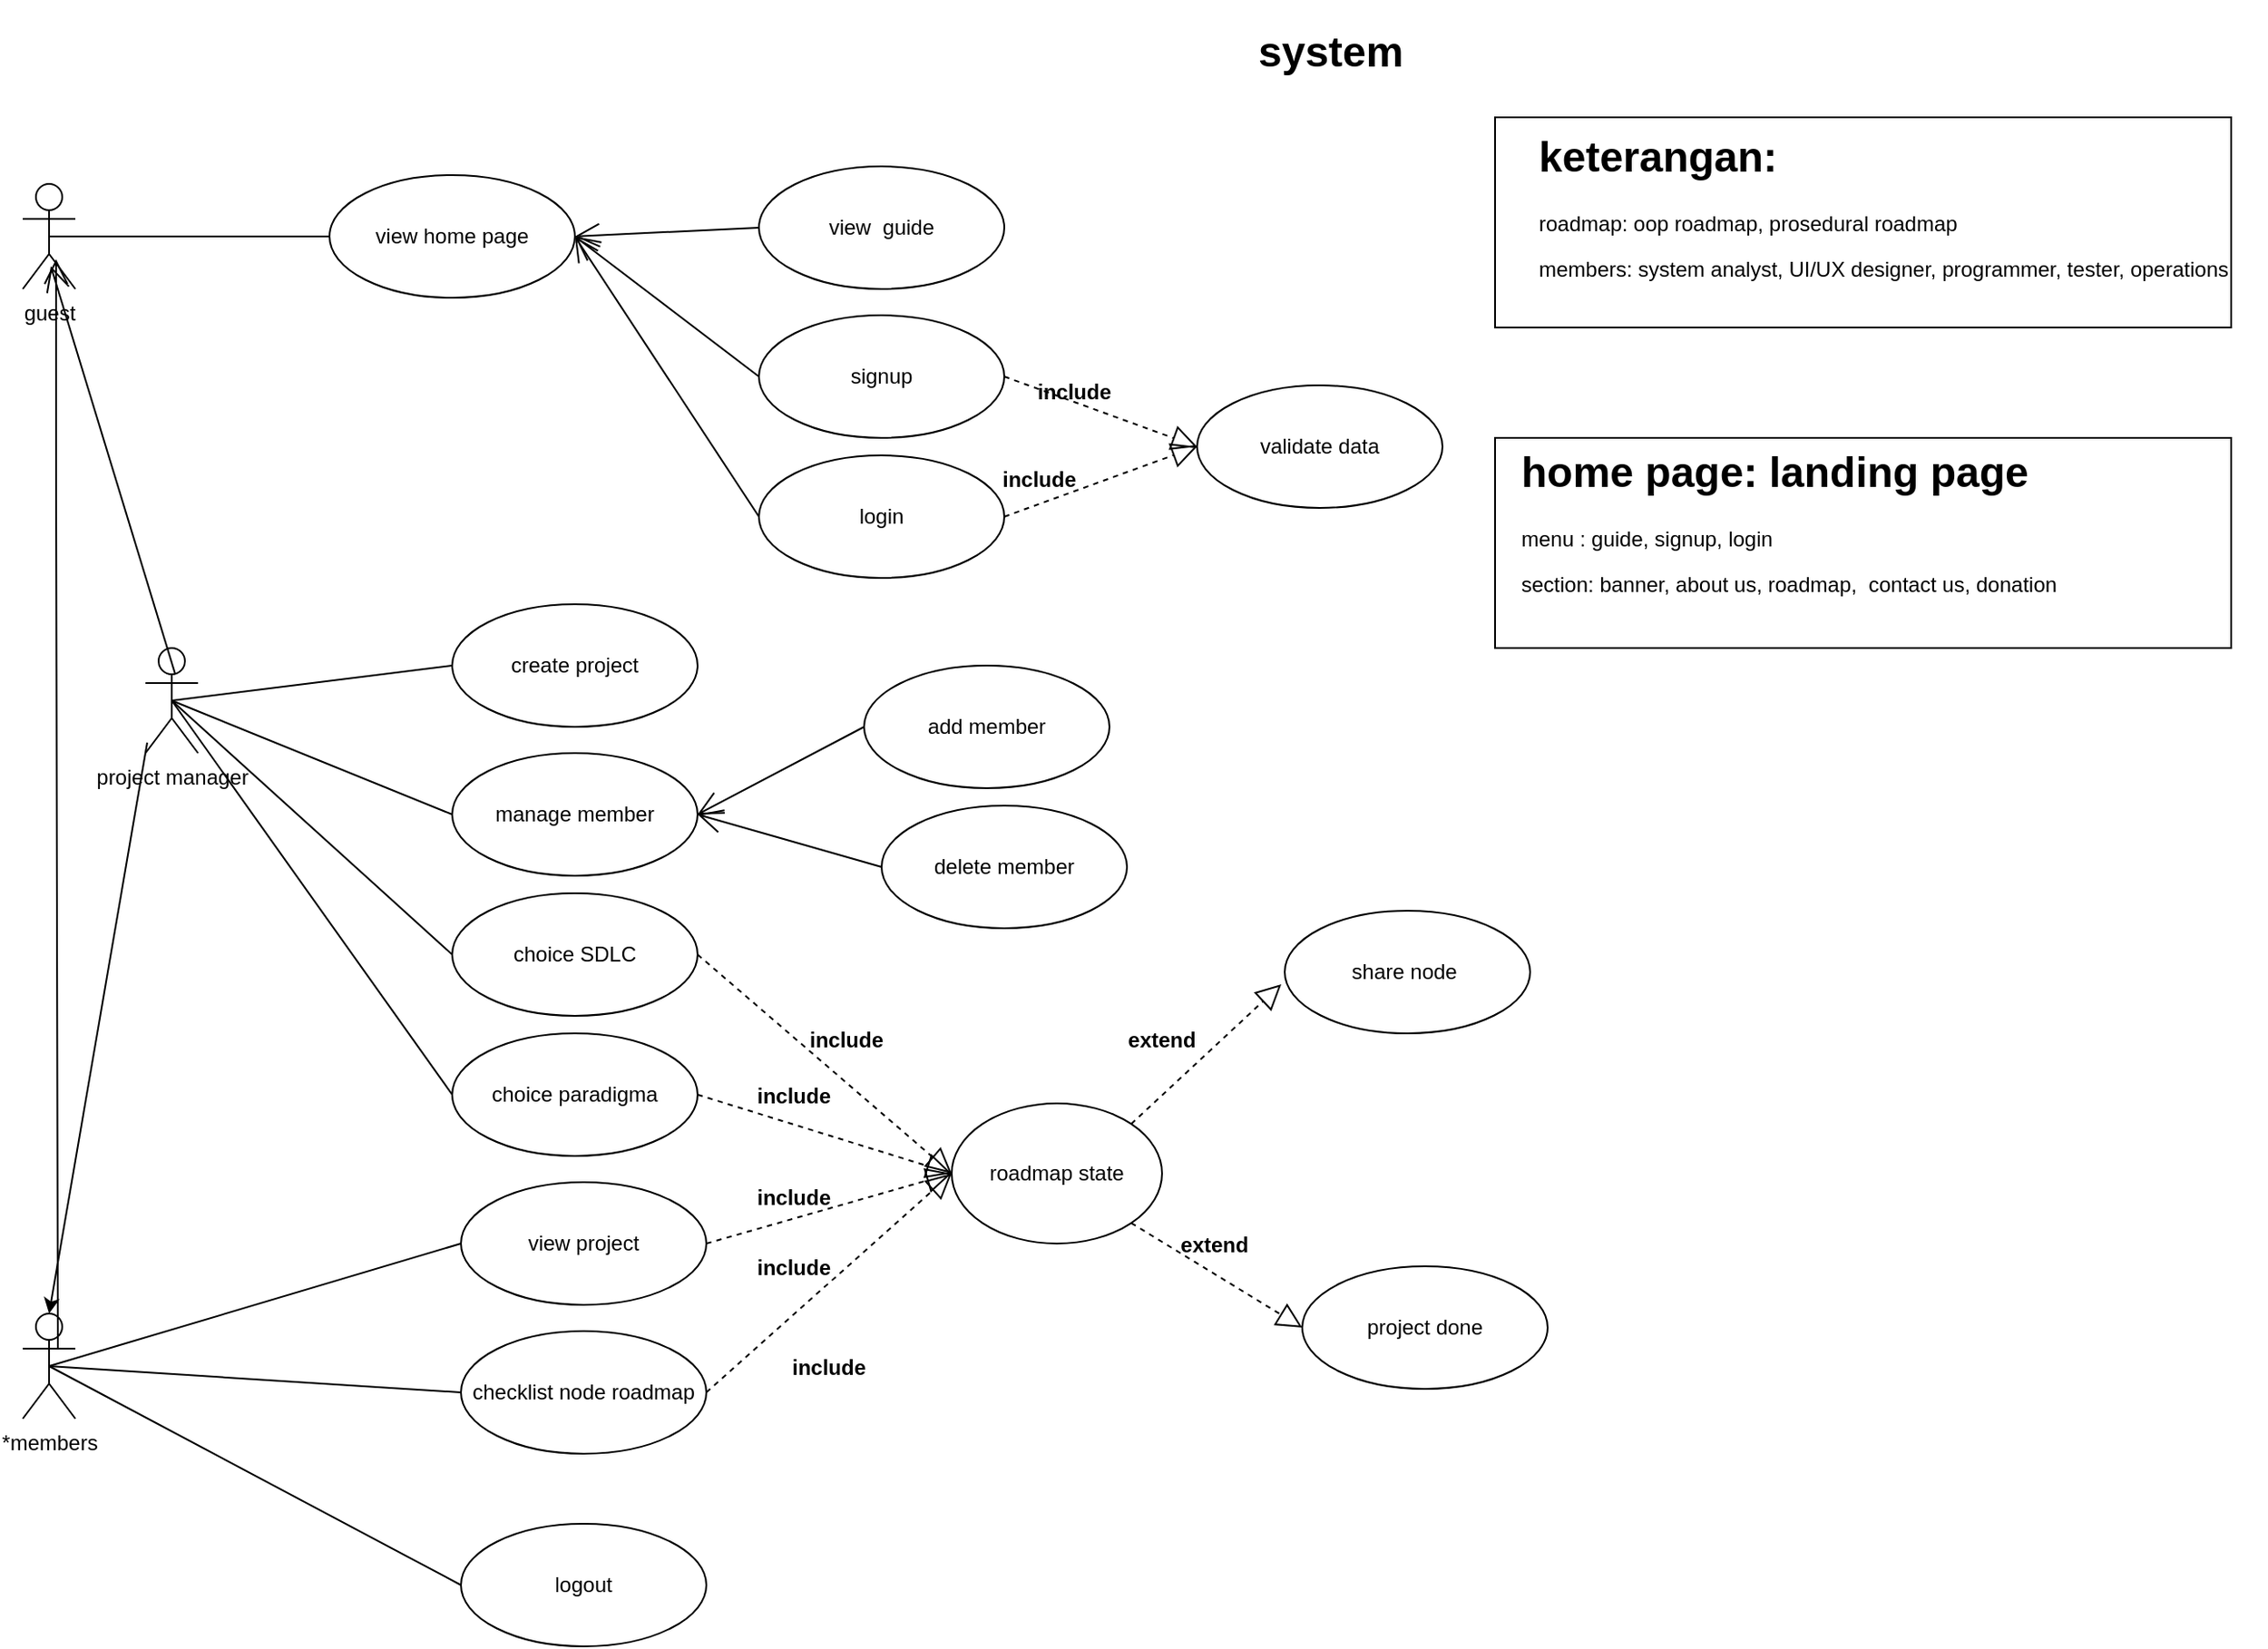 <mxfile version="20.2.3" type="device"><diagram id="z7BNlW5JvSc-ej2u69dj" name="Page-1"><mxGraphModel dx="806" dy="1558" grid="1" gridSize="10" guides="1" tooltips="1" connect="1" arrows="1" fold="1" page="1" pageScale="1" pageWidth="850" pageHeight="1100" math="0" shadow="0"><root><mxCell id="0"/><mxCell id="1" parent="0"/><mxCell id="Lm51XFMzD9RoUdLrik02-18" value="guest" style="shape=umlActor;verticalLabelPosition=bottom;verticalAlign=top;html=1;" parent="1" vertex="1"><mxGeometry x="110" y="95" width="30" height="60" as="geometry"/></mxCell><mxCell id="Lm51XFMzD9RoUdLrik02-19" value="project manager" style="shape=umlActor;verticalLabelPosition=bottom;verticalAlign=top;html=1;" parent="1" vertex="1"><mxGeometry x="180" y="360" width="30" height="60" as="geometry"/></mxCell><mxCell id="Lm51XFMzD9RoUdLrik02-20" value="*members" style="shape=umlActor;verticalLabelPosition=bottom;verticalAlign=top;html=1;" parent="1" vertex="1"><mxGeometry x="110" y="740" width="30" height="60" as="geometry"/></mxCell><mxCell id="Lm51XFMzD9RoUdLrik02-21" value="signup" style="ellipse;whiteSpace=wrap;html=1;" parent="1" vertex="1"><mxGeometry x="530" y="170" width="140" height="70" as="geometry"/></mxCell><mxCell id="Lm51XFMzD9RoUdLrik02-23" value="view&amp;nbsp; guide" style="ellipse;whiteSpace=wrap;html=1;" parent="1" vertex="1"><mxGeometry x="530" y="85" width="140" height="70" as="geometry"/></mxCell><mxCell id="Lm51XFMzD9RoUdLrik02-24" value="" style="endArrow=open;endFill=1;endSize=12;html=1;rounded=0;exitX=0.567;exitY=0.25;exitDx=0;exitDy=0;exitPerimeter=0;entryX=0.533;entryY=0.783;entryDx=0;entryDy=0;entryPerimeter=0;" parent="1" source="Lm51XFMzD9RoUdLrik02-19" target="Lm51XFMzD9RoUdLrik02-18" edge="1"><mxGeometry width="160" relative="1" as="geometry"><mxPoint x="50" y="240" as="sourcePoint"/><mxPoint x="130" y="130" as="targetPoint"/></mxGeometry></mxCell><mxCell id="Lm51XFMzD9RoUdLrik02-26" value="" style="endArrow=open;endFill=1;endSize=12;html=1;rounded=0;entryX=0.633;entryY=0.717;entryDx=0;entryDy=0;entryPerimeter=0;exitX=0.667;exitY=0.333;exitDx=0;exitDy=0;exitPerimeter=0;" parent="1" source="Lm51XFMzD9RoUdLrik02-20" target="Lm51XFMzD9RoUdLrik02-18" edge="1"><mxGeometry width="160" relative="1" as="geometry"><mxPoint x="40" y="340" as="sourcePoint"/><mxPoint x="200" y="340" as="targetPoint"/><Array as="points"><mxPoint x="129" y="260"/><mxPoint x="129" y="250"/></Array></mxGeometry></mxCell><mxCell id="Lm51XFMzD9RoUdLrik02-28" value="choice SDLC" style="ellipse;whiteSpace=wrap;html=1;" parent="1" vertex="1"><mxGeometry x="355" y="500" width="140" height="70" as="geometry"/></mxCell><mxCell id="Lm51XFMzD9RoUdLrik02-29" value="choice paradigma" style="ellipse;whiteSpace=wrap;html=1;" parent="1" vertex="1"><mxGeometry x="355" y="580" width="140" height="70" as="geometry"/></mxCell><mxCell id="Lm51XFMzD9RoUdLrik02-30" value="create project" style="ellipse;whiteSpace=wrap;html=1;" parent="1" vertex="1"><mxGeometry x="355" y="335" width="140" height="70" as="geometry"/></mxCell><mxCell id="Lm51XFMzD9RoUdLrik02-33" value="checklist node roadmap" style="ellipse;whiteSpace=wrap;html=1;" parent="1" vertex="1"><mxGeometry x="360" y="750" width="140" height="70" as="geometry"/></mxCell><mxCell id="Lm51XFMzD9RoUdLrik02-34" value="view project" style="ellipse;whiteSpace=wrap;html=1;" parent="1" vertex="1"><mxGeometry x="360" y="665" width="140" height="70" as="geometry"/></mxCell><mxCell id="Lm51XFMzD9RoUdLrik02-35" value="add member" style="ellipse;whiteSpace=wrap;html=1;" parent="1" vertex="1"><mxGeometry x="590" y="370" width="140" height="70" as="geometry"/></mxCell><mxCell id="TRB8drI972OLCDMxaUlE-3" value="" style="endArrow=none;html=1;rounded=0;entryX=0;entryY=0.5;entryDx=0;entryDy=0;exitX=0.5;exitY=0.5;exitDx=0;exitDy=0;exitPerimeter=0;" parent="1" source="Lm51XFMzD9RoUdLrik02-18" target="khQhdC-jpK7tD45qYIYT-1" edge="1"><mxGeometry width="50" height="50" relative="1" as="geometry"><mxPoint x="450" y="70" as="sourcePoint"/><mxPoint x="250" y="60" as="targetPoint"/></mxGeometry></mxCell><mxCell id="TRB8drI972OLCDMxaUlE-7" value="login" style="ellipse;whiteSpace=wrap;html=1;" parent="1" vertex="1"><mxGeometry x="530" y="250" width="140" height="70" as="geometry"/></mxCell><mxCell id="TRB8drI972OLCDMxaUlE-8" value="" style="endArrow=none;html=1;rounded=0;exitX=0.5;exitY=0.5;exitDx=0;exitDy=0;exitPerimeter=0;entryX=0;entryY=0.5;entryDx=0;entryDy=0;" parent="1" source="Lm51XFMzD9RoUdLrik02-19" target="Lm51XFMzD9RoUdLrik02-30" edge="1"><mxGeometry width="50" height="50" relative="1" as="geometry"><mxPoint x="200" y="520" as="sourcePoint"/><mxPoint x="250" y="470" as="targetPoint"/></mxGeometry></mxCell><mxCell id="TRB8drI972OLCDMxaUlE-9" value="" style="endArrow=none;html=1;rounded=0;exitX=0.5;exitY=0.5;exitDx=0;exitDy=0;exitPerimeter=0;entryX=0;entryY=0.5;entryDx=0;entryDy=0;" parent="1" source="Lm51XFMzD9RoUdLrik02-20" target="Lm51XFMzD9RoUdLrik02-34" edge="1"><mxGeometry width="50" height="50" relative="1" as="geometry"><mxPoint x="390" y="550" as="sourcePoint"/><mxPoint x="440" y="500" as="targetPoint"/></mxGeometry></mxCell><mxCell id="TRB8drI972OLCDMxaUlE-12" value="" style="endArrow=none;html=1;rounded=0;exitX=0.5;exitY=0.5;exitDx=0;exitDy=0;exitPerimeter=0;entryX=0;entryY=0.5;entryDx=0;entryDy=0;" parent="1" source="Lm51XFMzD9RoUdLrik02-19" target="Lm51XFMzD9RoUdLrik02-29" edge="1"><mxGeometry width="50" height="50" relative="1" as="geometry"><mxPoint x="390" y="380" as="sourcePoint"/><mxPoint x="440" y="330" as="targetPoint"/></mxGeometry></mxCell><mxCell id="TRB8drI972OLCDMxaUlE-13" value="" style="endArrow=none;html=1;rounded=0;exitX=0.5;exitY=0.5;exitDx=0;exitDy=0;exitPerimeter=0;entryX=0;entryY=0.5;entryDx=0;entryDy=0;" parent="1" source="Lm51XFMzD9RoUdLrik02-19" target="Lm51XFMzD9RoUdLrik02-28" edge="1"><mxGeometry width="50" height="50" relative="1" as="geometry"><mxPoint x="390" y="500" as="sourcePoint"/><mxPoint x="440" y="450" as="targetPoint"/></mxGeometry></mxCell><mxCell id="TRB8drI972OLCDMxaUlE-15" value="" style="endArrow=none;html=1;rounded=0;exitX=0.5;exitY=0.5;exitDx=0;exitDy=0;exitPerimeter=0;entryX=0;entryY=0.5;entryDx=0;entryDy=0;" parent="1" source="Lm51XFMzD9RoUdLrik02-20" target="Lm51XFMzD9RoUdLrik02-33" edge="1"><mxGeometry width="50" height="50" relative="1" as="geometry"><mxPoint x="390" y="590" as="sourcePoint"/><mxPoint x="440" y="540" as="targetPoint"/></mxGeometry></mxCell><mxCell id="TRB8drI972OLCDMxaUlE-16" value="roadmap state" style="ellipse;whiteSpace=wrap;html=1;" parent="1" vertex="1"><mxGeometry x="640" y="620" width="120" height="80" as="geometry"/></mxCell><mxCell id="GfNP6ASTXMPOL6ON-5CL-1" value="" style="endArrow=classic;html=1;rounded=0;exitX=0.033;exitY=0.9;exitDx=0;exitDy=0;exitPerimeter=0;entryX=0.5;entryY=0;entryDx=0;entryDy=0;entryPerimeter=0;" parent="1" source="Lm51XFMzD9RoUdLrik02-19" target="Lm51XFMzD9RoUdLrik02-20" edge="1"><mxGeometry width="50" height="50" relative="1" as="geometry"><mxPoint x="390" y="640" as="sourcePoint"/><mxPoint x="440" y="590" as="targetPoint"/></mxGeometry></mxCell><mxCell id="GfNP6ASTXMPOL6ON-5CL-2" value="" style="endArrow=block;dashed=1;endFill=0;endSize=12;html=1;rounded=0;exitX=1;exitY=0.5;exitDx=0;exitDy=0;entryX=0;entryY=0.5;entryDx=0;entryDy=0;" parent="1" source="Lm51XFMzD9RoUdLrik02-29" target="TRB8drI972OLCDMxaUlE-16" edge="1"><mxGeometry width="160" relative="1" as="geometry"><mxPoint x="510" y="550" as="sourcePoint"/><mxPoint x="590" y="640" as="targetPoint"/></mxGeometry></mxCell><mxCell id="GfNP6ASTXMPOL6ON-5CL-4" value="" style="endArrow=block;dashed=1;endFill=0;endSize=12;html=1;rounded=0;exitX=1;exitY=0.5;exitDx=0;exitDy=0;entryX=0;entryY=0.5;entryDx=0;entryDy=0;" parent="1" source="Lm51XFMzD9RoUdLrik02-28" target="TRB8drI972OLCDMxaUlE-16" edge="1"><mxGeometry width="160" relative="1" as="geometry"><mxPoint x="330" y="620" as="sourcePoint"/><mxPoint x="490" y="620" as="targetPoint"/></mxGeometry></mxCell><mxCell id="GfNP6ASTXMPOL6ON-5CL-5" value="" style="endArrow=block;dashed=1;endFill=0;endSize=12;html=1;rounded=0;exitX=1;exitY=0.5;exitDx=0;exitDy=0;" parent="1" source="Lm51XFMzD9RoUdLrik02-34" edge="1"><mxGeometry width="160" relative="1" as="geometry"><mxPoint x="330" y="620" as="sourcePoint"/><mxPoint x="640" y="660" as="targetPoint"/></mxGeometry></mxCell><mxCell id="GfNP6ASTXMPOL6ON-5CL-6" value="" style="endArrow=block;dashed=1;endFill=0;endSize=12;html=1;rounded=0;entryX=0;entryY=0.5;entryDx=0;entryDy=0;exitX=1;exitY=0.5;exitDx=0;exitDy=0;" parent="1" source="Lm51XFMzD9RoUdLrik02-33" target="TRB8drI972OLCDMxaUlE-16" edge="1"><mxGeometry width="160" relative="1" as="geometry"><mxPoint x="330" y="620" as="sourcePoint"/><mxPoint x="490" y="620" as="targetPoint"/></mxGeometry></mxCell><mxCell id="GfNP6ASTXMPOL6ON-5CL-7" value="logout" style="ellipse;whiteSpace=wrap;html=1;" parent="1" vertex="1"><mxGeometry x="360" y="860" width="140" height="70" as="geometry"/></mxCell><mxCell id="GfNP6ASTXMPOL6ON-5CL-9" value="" style="endArrow=none;html=1;rounded=0;exitX=0.5;exitY=0.5;exitDx=0;exitDy=0;exitPerimeter=0;entryX=0;entryY=0.5;entryDx=0;entryDy=0;" parent="1" source="Lm51XFMzD9RoUdLrik02-20" target="GfNP6ASTXMPOL6ON-5CL-7" edge="1"><mxGeometry width="50" height="50" relative="1" as="geometry"><mxPoint x="390" y="800" as="sourcePoint"/><mxPoint x="440" y="750" as="targetPoint"/></mxGeometry></mxCell><mxCell id="GfNP6ASTXMPOL6ON-5CL-10" value="share node&amp;nbsp;" style="ellipse;whiteSpace=wrap;html=1;" parent="1" vertex="1"><mxGeometry x="830" y="510" width="140" height="70" as="geometry"/></mxCell><mxCell id="GfNP6ASTXMPOL6ON-5CL-11" value="include" style="text;align=center;fontStyle=1;verticalAlign=middle;spacingLeft=3;spacingRight=3;strokeColor=none;rotatable=0;points=[[0,0.5],[1,0.5]];portConstraint=eastwest;" parent="1" vertex="1"><mxGeometry x="540" y="570" width="80" height="26" as="geometry"/></mxCell><mxCell id="GfNP6ASTXMPOL6ON-5CL-12" value="include" style="text;align=center;fontStyle=1;verticalAlign=middle;spacingLeft=3;spacingRight=3;strokeColor=none;rotatable=0;points=[[0,0.5],[1,0.5]];portConstraint=eastwest;" parent="1" vertex="1"><mxGeometry x="510" y="602" width="80" height="26" as="geometry"/></mxCell><mxCell id="GfNP6ASTXMPOL6ON-5CL-13" value="include" style="text;align=center;fontStyle=1;verticalAlign=middle;spacingLeft=3;spacingRight=3;strokeColor=none;rotatable=0;points=[[0,0.5],[1,0.5]];portConstraint=eastwest;" parent="1" vertex="1"><mxGeometry x="510" y="660" width="80" height="26" as="geometry"/></mxCell><mxCell id="GfNP6ASTXMPOL6ON-5CL-14" value="include" style="text;align=center;fontStyle=1;verticalAlign=middle;spacingLeft=3;spacingRight=3;strokeColor=none;rotatable=0;points=[[0,0.5],[1,0.5]];portConstraint=eastwest;" parent="1" vertex="1"><mxGeometry x="510" y="700" width="80" height="26" as="geometry"/></mxCell><mxCell id="GfNP6ASTXMPOL6ON-5CL-16" value="" style="endArrow=block;dashed=1;endFill=0;endSize=12;html=1;rounded=0;exitX=1;exitY=0;exitDx=0;exitDy=0;entryX=-0.014;entryY=0.6;entryDx=0;entryDy=0;entryPerimeter=0;" parent="1" source="TRB8drI972OLCDMxaUlE-16" target="GfNP6ASTXMPOL6ON-5CL-10" edge="1"><mxGeometry width="160" relative="1" as="geometry"><mxPoint x="360" y="780" as="sourcePoint"/><mxPoint x="800" y="650" as="targetPoint"/></mxGeometry></mxCell><mxCell id="GfNP6ASTXMPOL6ON-5CL-17" value="include" style="text;align=center;fontStyle=1;verticalAlign=middle;spacingLeft=3;spacingRight=3;strokeColor=none;rotatable=0;points=[[0,0.5],[1,0.5]];portConstraint=eastwest;" parent="1" vertex="1"><mxGeometry x="530" y="757" width="80" height="26" as="geometry"/></mxCell><mxCell id="GfNP6ASTXMPOL6ON-5CL-18" value="extend" style="text;align=center;fontStyle=1;verticalAlign=middle;spacingLeft=3;spacingRight=3;strokeColor=none;rotatable=0;points=[[0,0.5],[1,0.5]];portConstraint=eastwest;" parent="1" vertex="1"><mxGeometry x="720" y="570" width="80" height="26" as="geometry"/></mxCell><mxCell id="GfNP6ASTXMPOL6ON-5CL-19" value="project done" style="ellipse;whiteSpace=wrap;html=1;" parent="1" vertex="1"><mxGeometry x="840" y="713" width="140" height="70" as="geometry"/></mxCell><mxCell id="GfNP6ASTXMPOL6ON-5CL-20" value="" style="endArrow=block;dashed=1;endFill=0;endSize=12;html=1;rounded=0;exitX=1;exitY=1;exitDx=0;exitDy=0;entryX=0;entryY=0.5;entryDx=0;entryDy=0;" parent="1" source="TRB8drI972OLCDMxaUlE-16" target="GfNP6ASTXMPOL6ON-5CL-19" edge="1"><mxGeometry width="160" relative="1" as="geometry"><mxPoint x="680" y="640" as="sourcePoint"/><mxPoint x="840" y="640" as="targetPoint"/></mxGeometry></mxCell><mxCell id="GfNP6ASTXMPOL6ON-5CL-21" value="extend" style="text;align=center;fontStyle=1;verticalAlign=middle;spacingLeft=3;spacingRight=3;strokeColor=none;rotatable=0;points=[[0,0.5],[1,0.5]];portConstraint=eastwest;" parent="1" vertex="1"><mxGeometry x="750" y="687" width="80" height="26" as="geometry"/></mxCell><mxCell id="GfNP6ASTXMPOL6ON-5CL-24" value="" style="rounded=0;whiteSpace=wrap;html=1;" parent="1" vertex="1"><mxGeometry x="950" y="57" width="420" height="120" as="geometry"/></mxCell><mxCell id="GfNP6ASTXMPOL6ON-5CL-25" value="&lt;h1&gt;keterangan:&lt;/h1&gt;&lt;p&gt;roadmap: oop roadmap, prosedural roadmap&lt;/p&gt;&lt;p&gt;members: system analyst, UI/UX designer, programmer, tester, operations&lt;/p&gt;" style="text;html=1;strokeColor=none;fillColor=none;spacing=5;spacingTop=-20;whiteSpace=wrap;overflow=hidden;rounded=0;" parent="1" vertex="1"><mxGeometry x="970" y="60" width="420" height="120" as="geometry"/></mxCell><mxCell id="khQhdC-jpK7tD45qYIYT-1" value="view home page" style="ellipse;whiteSpace=wrap;html=1;" parent="1" vertex="1"><mxGeometry x="285" y="90" width="140" height="70" as="geometry"/></mxCell><mxCell id="khQhdC-jpK7tD45qYIYT-3" value="" style="endArrow=open;endFill=1;endSize=12;html=1;rounded=0;entryX=1;entryY=0.5;entryDx=0;entryDy=0;exitX=0;exitY=0.5;exitDx=0;exitDy=0;" parent="1" source="Lm51XFMzD9RoUdLrik02-23" target="khQhdC-jpK7tD45qYIYT-1" edge="1"><mxGeometry width="160" relative="1" as="geometry"><mxPoint x="500" y="160" as="sourcePoint"/><mxPoint x="660" y="160" as="targetPoint"/></mxGeometry></mxCell><mxCell id="khQhdC-jpK7tD45qYIYT-4" value="" style="endArrow=open;endFill=1;endSize=12;html=1;rounded=0;entryX=1;entryY=0.5;entryDx=0;entryDy=0;exitX=0;exitY=0.5;exitDx=0;exitDy=0;" parent="1" source="Lm51XFMzD9RoUdLrik02-21" target="khQhdC-jpK7tD45qYIYT-1" edge="1"><mxGeometry width="160" relative="1" as="geometry"><mxPoint x="400" y="260" as="sourcePoint"/><mxPoint x="560" y="260" as="targetPoint"/></mxGeometry></mxCell><mxCell id="khQhdC-jpK7tD45qYIYT-5" value="" style="endArrow=open;endFill=1;endSize=12;html=1;rounded=0;entryX=1;entryY=0.5;entryDx=0;entryDy=0;exitX=0;exitY=0.5;exitDx=0;exitDy=0;" parent="1" source="TRB8drI972OLCDMxaUlE-7" target="khQhdC-jpK7tD45qYIYT-1" edge="1"><mxGeometry width="160" relative="1" as="geometry"><mxPoint x="500" y="160" as="sourcePoint"/><mxPoint x="410" y="190" as="targetPoint"/></mxGeometry></mxCell><mxCell id="khQhdC-jpK7tD45qYIYT-7" value="" style="endArrow=block;dashed=1;endFill=0;endSize=12;html=1;rounded=0;entryX=0;entryY=0.5;entryDx=0;entryDy=0;exitX=1;exitY=0.5;exitDx=0;exitDy=0;" parent="1" source="TRB8drI972OLCDMxaUlE-7" target="UKlCHN4l5t7sa79_3mJi-5" edge="1"><mxGeometry width="160" relative="1" as="geometry"><mxPoint x="610" y="160" as="sourcePoint"/><mxPoint x="770" y="259" as="targetPoint"/></mxGeometry></mxCell><mxCell id="khQhdC-jpK7tD45qYIYT-10" value="" style="rounded=0;whiteSpace=wrap;html=1;" parent="1" vertex="1"><mxGeometry x="950" y="240" width="420" height="120" as="geometry"/></mxCell><mxCell id="khQhdC-jpK7tD45qYIYT-11" value="&lt;h1&gt;home page: landing page&lt;/h1&gt;&lt;p&gt;&lt;span style=&quot;background-color: initial;&quot;&gt;menu : guide, signup, login&lt;/span&gt;&lt;/p&gt;&lt;p&gt;&lt;span style=&quot;background-color: initial;&quot;&gt;section: banner, about us, roadmap,&amp;nbsp; contact us, donation&lt;/span&gt;&lt;/p&gt;" style="text;html=1;strokeColor=none;fillColor=none;spacing=5;spacingTop=-20;whiteSpace=wrap;overflow=hidden;rounded=0;" parent="1" vertex="1"><mxGeometry x="960" y="240" width="420" height="120" as="geometry"/></mxCell><mxCell id="khQhdC-jpK7tD45qYIYT-15" value="manage member" style="ellipse;whiteSpace=wrap;html=1;" parent="1" vertex="1"><mxGeometry x="355" y="420" width="140" height="70" as="geometry"/></mxCell><mxCell id="khQhdC-jpK7tD45qYIYT-17" value="" style="endArrow=none;html=1;rounded=0;entryX=0;entryY=0.5;entryDx=0;entryDy=0;exitX=0.5;exitY=0.5;exitDx=0;exitDy=0;exitPerimeter=0;" parent="1" source="Lm51XFMzD9RoUdLrik02-19" target="khQhdC-jpK7tD45qYIYT-15" edge="1"><mxGeometry width="50" height="50" relative="1" as="geometry"><mxPoint x="250" y="370" as="sourcePoint"/><mxPoint x="365" y="380" as="targetPoint"/></mxGeometry></mxCell><mxCell id="khQhdC-jpK7tD45qYIYT-21" value="" style="endArrow=open;endFill=1;endSize=12;html=1;rounded=0;exitX=0;exitY=0.5;exitDx=0;exitDy=0;entryX=1;entryY=0.5;entryDx=0;entryDy=0;" parent="1" source="Lm51XFMzD9RoUdLrik02-35" target="khQhdC-jpK7tD45qYIYT-15" edge="1"><mxGeometry width="160" relative="1" as="geometry"><mxPoint x="490" y="530" as="sourcePoint"/><mxPoint x="650" y="530" as="targetPoint"/></mxGeometry></mxCell><mxCell id="khQhdC-jpK7tD45qYIYT-22" value="delete member" style="ellipse;whiteSpace=wrap;html=1;" parent="1" vertex="1"><mxGeometry x="600" y="450" width="140" height="70" as="geometry"/></mxCell><mxCell id="khQhdC-jpK7tD45qYIYT-23" value="" style="endArrow=open;endFill=1;endSize=12;html=1;rounded=0;exitX=0;exitY=0.5;exitDx=0;exitDy=0;entryX=1;entryY=0.5;entryDx=0;entryDy=0;" parent="1" source="khQhdC-jpK7tD45qYIYT-22" target="khQhdC-jpK7tD45qYIYT-15" edge="1"><mxGeometry width="160" relative="1" as="geometry"><mxPoint x="490" y="530" as="sourcePoint"/><mxPoint x="510" y="490" as="targetPoint"/></mxGeometry></mxCell><mxCell id="khQhdC-jpK7tD45qYIYT-31" value="&lt;h1&gt;system&lt;/h1&gt;" style="text;html=1;strokeColor=none;fillColor=none;spacing=5;spacingTop=-20;whiteSpace=wrap;overflow=hidden;rounded=0;" parent="1" vertex="1"><mxGeometry x="810" width="120" height="50" as="geometry"/></mxCell><mxCell id="UKlCHN4l5t7sa79_3mJi-4" value="" style="endArrow=block;dashed=1;endFill=0;endSize=12;html=1;rounded=0;entryX=0;entryY=0.5;entryDx=0;entryDy=0;exitX=1;exitY=0.5;exitDx=0;exitDy=0;" edge="1" parent="1" source="Lm51XFMzD9RoUdLrik02-21" target="UKlCHN4l5t7sa79_3mJi-5"><mxGeometry width="160" relative="1" as="geometry"><mxPoint x="680" y="295" as="sourcePoint"/><mxPoint x="770" y="259" as="targetPoint"/></mxGeometry></mxCell><mxCell id="UKlCHN4l5t7sa79_3mJi-5" value="validate data" style="ellipse;whiteSpace=wrap;html=1;" vertex="1" parent="1"><mxGeometry x="780" y="210" width="140" height="70" as="geometry"/></mxCell><mxCell id="UKlCHN4l5t7sa79_3mJi-6" value="include" style="text;align=center;fontStyle=1;verticalAlign=middle;spacingLeft=3;spacingRight=3;strokeColor=none;rotatable=0;points=[[0,0.5],[1,0.5]];portConstraint=eastwest;" vertex="1" parent="1"><mxGeometry x="650" y="250" width="80" height="26" as="geometry"/></mxCell><mxCell id="UKlCHN4l5t7sa79_3mJi-7" value="include" style="text;align=center;fontStyle=1;verticalAlign=middle;spacingLeft=3;spacingRight=3;strokeColor=none;rotatable=0;points=[[0,0.5],[1,0.5]];portConstraint=eastwest;" vertex="1" parent="1"><mxGeometry x="670" y="200" width="80" height="26" as="geometry"/></mxCell></root></mxGraphModel></diagram></mxfile>